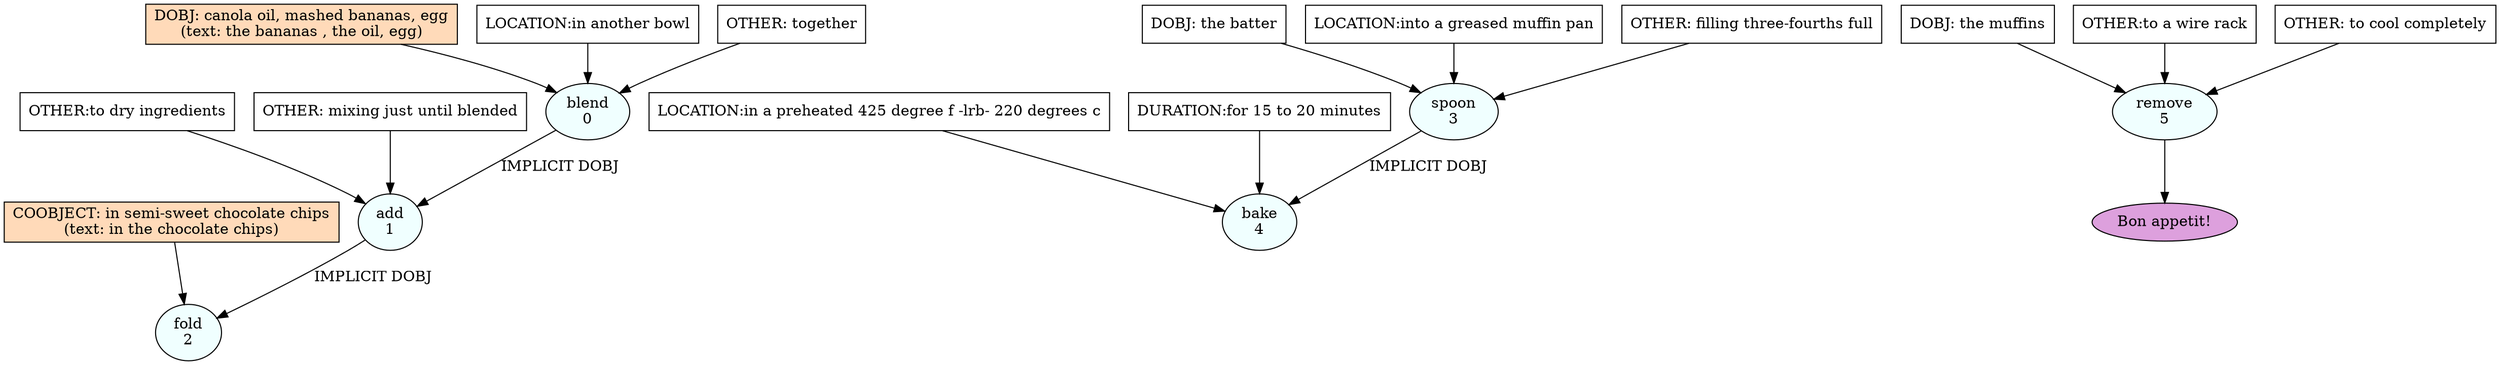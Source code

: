 digraph recipe {
E0[label="blend
0", shape=oval, style=filled, fillcolor=azure]
E1[label="add
1", shape=oval, style=filled, fillcolor=azure]
E2[label="fold
2", shape=oval, style=filled, fillcolor=azure]
E3[label="spoon
3", shape=oval, style=filled, fillcolor=azure]
E4[label="bake
4", shape=oval, style=filled, fillcolor=azure]
E5[label="remove
5", shape=oval, style=filled, fillcolor=azure]
D5[label="DOBJ: the muffins", shape=box, style=filled, fillcolor=white]
D5 -> E5
P5_0[label="OTHER:to a wire rack", shape=box, style=filled, fillcolor=white]
P5_0 -> E5
O5_0[label="OTHER: to cool completely", shape=box, style=filled, fillcolor=white]
O5_0 -> E5
D3[label="DOBJ: the batter", shape=box, style=filled, fillcolor=white]
D3 -> E3
P3_0[label="LOCATION:into a greased muffin pan", shape=box, style=filled, fillcolor=white]
P3_0 -> E3
O3_0[label="OTHER: filling three-fourths full", shape=box, style=filled, fillcolor=white]
O3_0 -> E3
D0[label="DOBJ: canola oil, mashed bananas, egg
(text: the bananas , the oil, egg)", shape=box, style=filled, fillcolor=peachpuff]
D0 -> E0
P0_0[label="LOCATION:in another bowl", shape=box, style=filled, fillcolor=white]
P0_0 -> E0
O0_0[label="OTHER: together", shape=box, style=filled, fillcolor=white]
O0_0 -> E0
E0 -> E1 [label="IMPLICIT DOBJ"]
P1_0_0[label="OTHER:to dry ingredients", shape=box, style=filled, fillcolor=white]
P1_0_0 -> E1
O1_0_0[label="OTHER: mixing just until blended", shape=box, style=filled, fillcolor=white]
O1_0_0 -> E1
E1 -> E2 [label="IMPLICIT DOBJ"]
P2_0_ing[label="COOBJECT: in semi-sweet chocolate chips
(text: in the chocolate chips)", shape=box, style=filled, fillcolor=peachpuff]
P2_0_ing -> E2
E3 -> E4 [label="IMPLICIT DOBJ"]
P4_0_0[label="LOCATION:in a preheated 425 degree f -lrb- 220 degrees c", shape=box, style=filled, fillcolor=white]
P4_0_0 -> E4
P4_1_0[label="DURATION:for 15 to 20 minutes", shape=box, style=filled, fillcolor=white]
P4_1_0 -> E4
EOR[label="Bon appetit!", shape=oval, style=filled, fillcolor=plum]
E5 -> EOR
}
